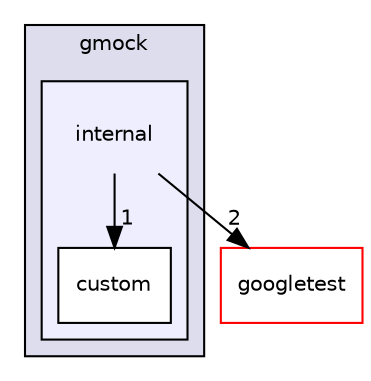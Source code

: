 digraph "build/_deps/googletest-src/googlemock/include/gmock/internal" {
  bgcolor=transparent;
  compound=true
  node [ fontsize="10", fontname="Helvetica"];
  edge [ labelfontsize="10", labelfontname="Helvetica"];
  subgraph clusterdir_4c533608b2ceb2bf200559e4bd31da5a {
    graph [ bgcolor="#ddddee", pencolor="black", label="gmock" fontname="Helvetica", fontsize="10", URL="dir_4c533608b2ceb2bf200559e4bd31da5a.html"]
  subgraph clusterdir_5cc1b33f88496a834cd06d05f2b023dd {
    graph [ bgcolor="#eeeeff", pencolor="black", label="" URL="dir_5cc1b33f88496a834cd06d05f2b023dd.html"];
    dir_5cc1b33f88496a834cd06d05f2b023dd [shape=plaintext label="internal"];
  dir_515acaf25bb6c3e95d5eef5219e6cc3f [shape=box label="custom" fillcolor="white" style="filled" URL="dir_515acaf25bb6c3e95d5eef5219e6cc3f.html"];
  }
  }
  dir_001a0f336d1d0a6c17b1be78e41a6b36 [shape=box label="googletest" color="red" URL="dir_001a0f336d1d0a6c17b1be78e41a6b36.html"];
  dir_5cc1b33f88496a834cd06d05f2b023dd->dir_001a0f336d1d0a6c17b1be78e41a6b36 [headlabel="2", labeldistance=1.5 headhref="dir_000011_000013.html"];
  dir_5cc1b33f88496a834cd06d05f2b023dd->dir_515acaf25bb6c3e95d5eef5219e6cc3f [headlabel="1", labeldistance=1.5 headhref="dir_000011_000012.html"];
}
